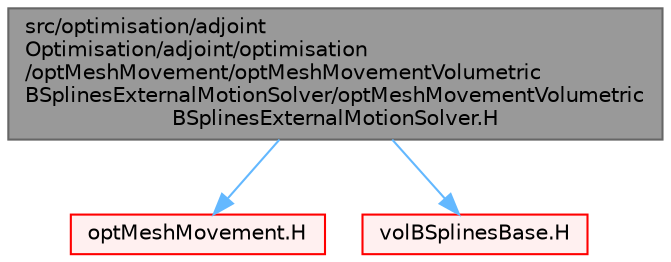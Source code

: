 digraph "src/optimisation/adjointOptimisation/adjoint/optimisation/optMeshMovement/optMeshMovementVolumetricBSplinesExternalMotionSolver/optMeshMovementVolumetricBSplinesExternalMotionSolver.H"
{
 // LATEX_PDF_SIZE
  bgcolor="transparent";
  edge [fontname=Helvetica,fontsize=10,labelfontname=Helvetica,labelfontsize=10];
  node [fontname=Helvetica,fontsize=10,shape=box,height=0.2,width=0.4];
  Node1 [id="Node000001",label="src/optimisation/adjoint\lOptimisation/adjoint/optimisation\l/optMeshMovement/optMeshMovementVolumetric\lBSplinesExternalMotionSolver/optMeshMovementVolumetric\lBSplinesExternalMotionSolver.H",height=0.2,width=0.4,color="gray40", fillcolor="grey60", style="filled", fontcolor="black",tooltip=" "];
  Node1 -> Node2 [id="edge1_Node000001_Node000002",color="steelblue1",style="solid",tooltip=" "];
  Node2 [id="Node000002",label="optMeshMovement.H",height=0.2,width=0.4,color="red", fillcolor="#FFF0F0", style="filled",URL="$optMeshMovement_8H.html",tooltip=" "];
  Node1 -> Node466 [id="edge2_Node000001_Node000466",color="steelblue1",style="solid",tooltip=" "];
  Node466 [id="Node000466",label="volBSplinesBase.H",height=0.2,width=0.4,color="red", fillcolor="#FFF0F0", style="filled",URL="$volBSplinesBase_8H.html",tooltip=" "];
}
